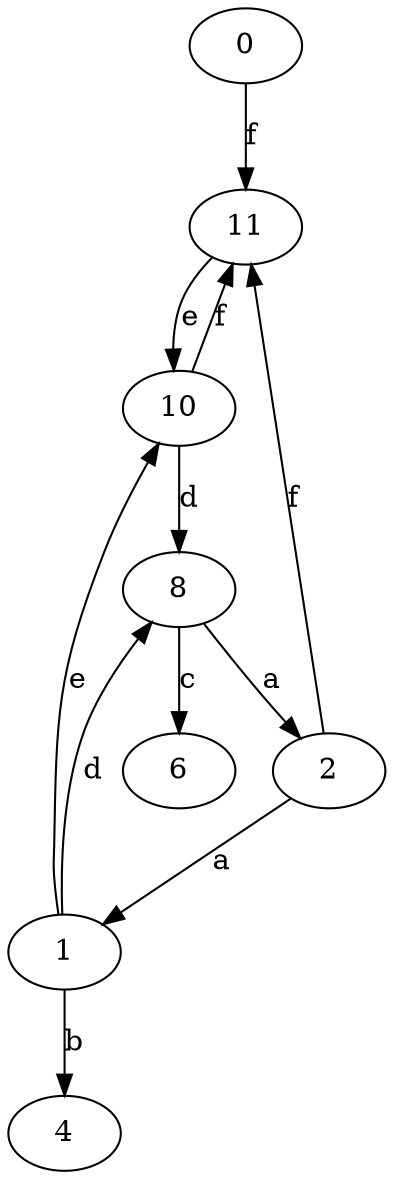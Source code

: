 strict digraph  {
0;
1;
2;
4;
6;
8;
10;
11;
0 -> 11  [label=f];
1 -> 4  [label=b];
1 -> 8  [label=d];
1 -> 10  [label=e];
2 -> 1  [label=a];
2 -> 11  [label=f];
8 -> 2  [label=a];
8 -> 6  [label=c];
10 -> 8  [label=d];
10 -> 11  [label=f];
11 -> 10  [label=e];
}

